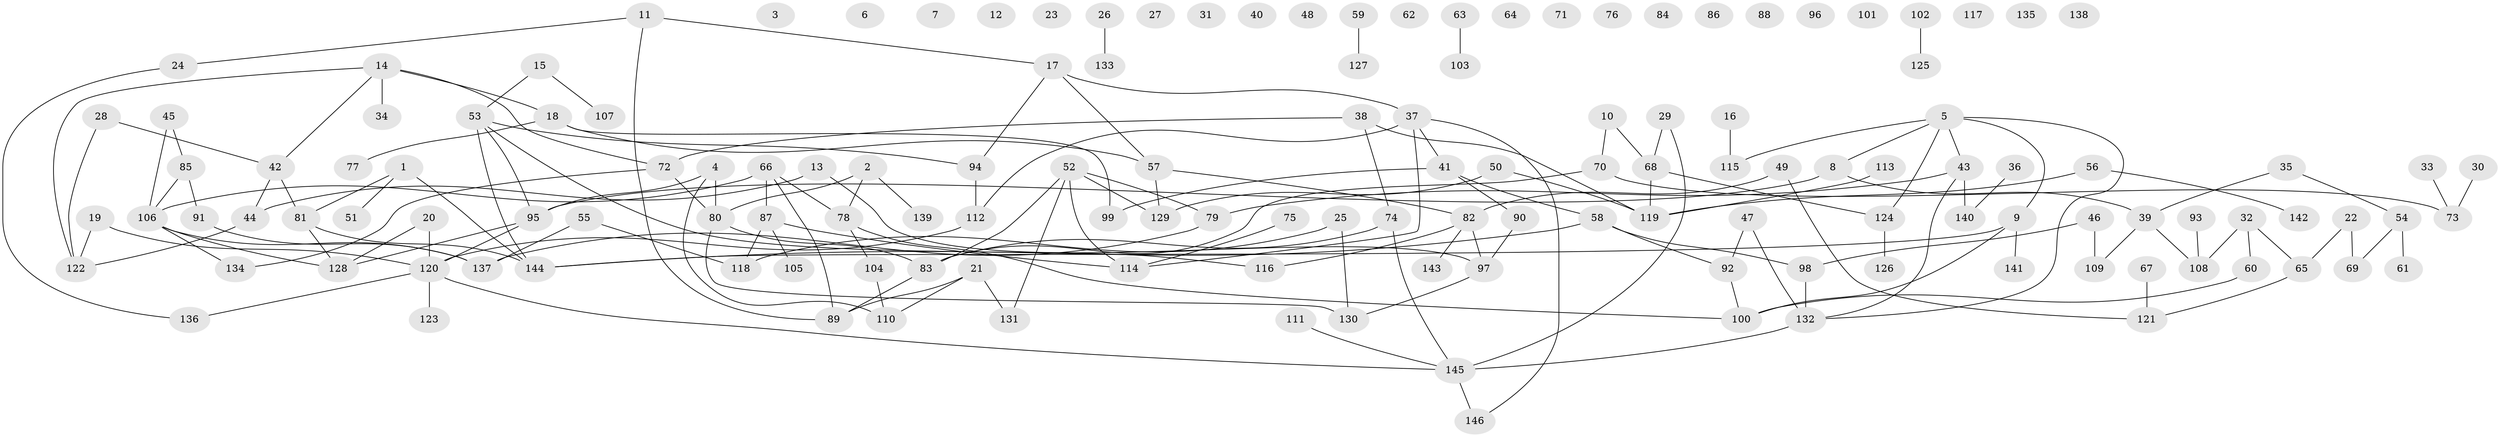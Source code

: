 // coarse degree distribution, {7: 0.0125, 3: 0.1625, 11: 0.025, 5: 0.0875, 4: 0.175, 1: 0.2125, 8: 0.025, 2: 0.275, 6: 0.025}
// Generated by graph-tools (version 1.1) at 2025/48/03/04/25 22:48:26]
// undirected, 146 vertices, 171 edges
graph export_dot {
  node [color=gray90,style=filled];
  1;
  2;
  3;
  4;
  5;
  6;
  7;
  8;
  9;
  10;
  11;
  12;
  13;
  14;
  15;
  16;
  17;
  18;
  19;
  20;
  21;
  22;
  23;
  24;
  25;
  26;
  27;
  28;
  29;
  30;
  31;
  32;
  33;
  34;
  35;
  36;
  37;
  38;
  39;
  40;
  41;
  42;
  43;
  44;
  45;
  46;
  47;
  48;
  49;
  50;
  51;
  52;
  53;
  54;
  55;
  56;
  57;
  58;
  59;
  60;
  61;
  62;
  63;
  64;
  65;
  66;
  67;
  68;
  69;
  70;
  71;
  72;
  73;
  74;
  75;
  76;
  77;
  78;
  79;
  80;
  81;
  82;
  83;
  84;
  85;
  86;
  87;
  88;
  89;
  90;
  91;
  92;
  93;
  94;
  95;
  96;
  97;
  98;
  99;
  100;
  101;
  102;
  103;
  104;
  105;
  106;
  107;
  108;
  109;
  110;
  111;
  112;
  113;
  114;
  115;
  116;
  117;
  118;
  119;
  120;
  121;
  122;
  123;
  124;
  125;
  126;
  127;
  128;
  129;
  130;
  131;
  132;
  133;
  134;
  135;
  136;
  137;
  138;
  139;
  140;
  141;
  142;
  143;
  144;
  145;
  146;
  1 -- 51;
  1 -- 81;
  1 -- 144;
  2 -- 78;
  2 -- 80;
  2 -- 139;
  4 -- 80;
  4 -- 95;
  4 -- 110;
  5 -- 8;
  5 -- 9;
  5 -- 43;
  5 -- 115;
  5 -- 124;
  5 -- 132;
  8 -- 39;
  8 -- 95;
  9 -- 100;
  9 -- 141;
  9 -- 144;
  10 -- 68;
  10 -- 70;
  11 -- 17;
  11 -- 24;
  11 -- 89;
  13 -- 44;
  13 -- 97;
  14 -- 18;
  14 -- 34;
  14 -- 42;
  14 -- 72;
  14 -- 122;
  15 -- 53;
  15 -- 107;
  16 -- 115;
  17 -- 37;
  17 -- 57;
  17 -- 94;
  18 -- 57;
  18 -- 77;
  18 -- 99;
  19 -- 120;
  19 -- 122;
  20 -- 120;
  20 -- 128;
  21 -- 89;
  21 -- 110;
  21 -- 131;
  22 -- 65;
  22 -- 69;
  24 -- 136;
  25 -- 118;
  25 -- 130;
  26 -- 133;
  28 -- 42;
  28 -- 122;
  29 -- 68;
  29 -- 145;
  30 -- 73;
  32 -- 60;
  32 -- 65;
  32 -- 108;
  33 -- 73;
  35 -- 39;
  35 -- 54;
  36 -- 140;
  37 -- 41;
  37 -- 112;
  37 -- 114;
  37 -- 146;
  38 -- 72;
  38 -- 74;
  38 -- 119;
  39 -- 108;
  39 -- 109;
  41 -- 58;
  41 -- 90;
  41 -- 99;
  42 -- 44;
  42 -- 81;
  43 -- 79;
  43 -- 132;
  43 -- 140;
  44 -- 122;
  45 -- 85;
  45 -- 106;
  46 -- 98;
  46 -- 109;
  47 -- 92;
  47 -- 132;
  49 -- 82;
  49 -- 121;
  50 -- 119;
  50 -- 129;
  52 -- 79;
  52 -- 83;
  52 -- 114;
  52 -- 129;
  52 -- 131;
  53 -- 94;
  53 -- 95;
  53 -- 116;
  53 -- 144;
  54 -- 61;
  54 -- 69;
  55 -- 118;
  55 -- 137;
  56 -- 119;
  56 -- 142;
  57 -- 82;
  57 -- 129;
  58 -- 92;
  58 -- 98;
  58 -- 144;
  59 -- 127;
  60 -- 100;
  63 -- 103;
  65 -- 121;
  66 -- 78;
  66 -- 87;
  66 -- 89;
  66 -- 106;
  67 -- 121;
  68 -- 119;
  68 -- 124;
  70 -- 73;
  70 -- 83;
  72 -- 80;
  72 -- 134;
  74 -- 83;
  74 -- 145;
  75 -- 114;
  78 -- 100;
  78 -- 104;
  79 -- 137;
  80 -- 83;
  80 -- 130;
  81 -- 128;
  81 -- 144;
  82 -- 97;
  82 -- 116;
  82 -- 143;
  83 -- 89;
  85 -- 91;
  85 -- 106;
  87 -- 105;
  87 -- 114;
  87 -- 118;
  90 -- 97;
  91 -- 137;
  92 -- 100;
  93 -- 108;
  94 -- 112;
  95 -- 120;
  95 -- 128;
  97 -- 130;
  98 -- 132;
  102 -- 125;
  104 -- 110;
  106 -- 128;
  106 -- 134;
  106 -- 137;
  111 -- 145;
  112 -- 120;
  113 -- 119;
  120 -- 123;
  120 -- 136;
  120 -- 145;
  124 -- 126;
  132 -- 145;
  145 -- 146;
}
